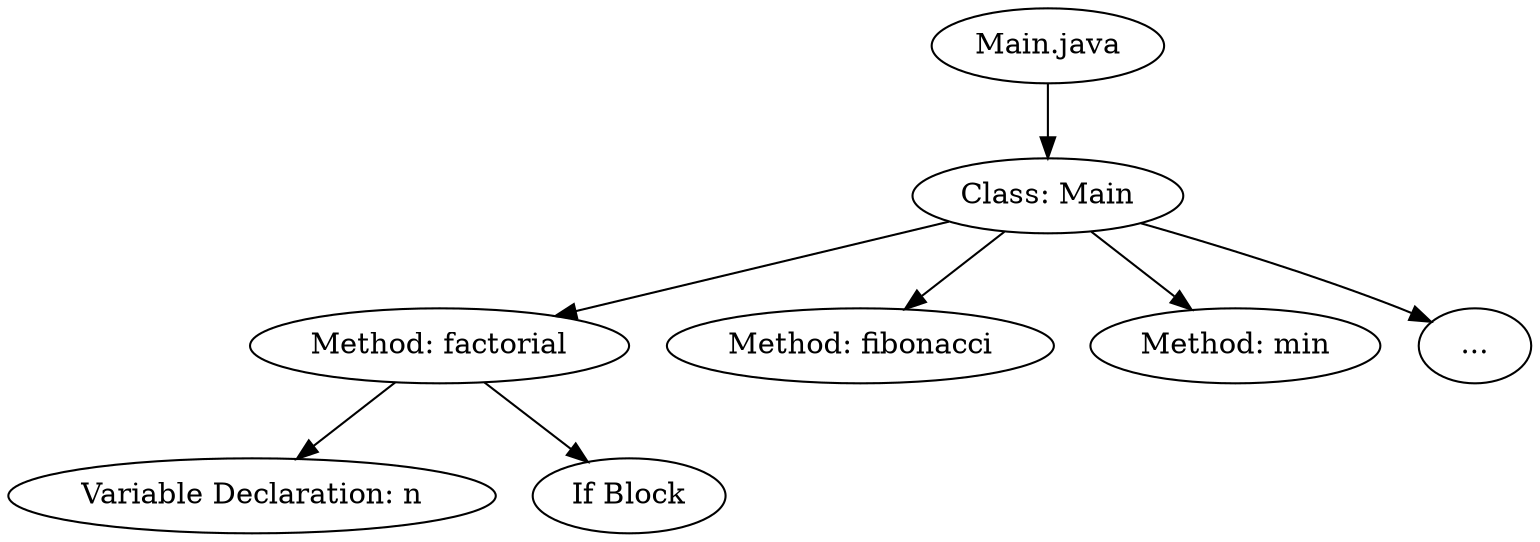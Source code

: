digraph G
{
        node [shape = ellipse];

        node0 [ label = "Main.java"];
        node1 [ label = "Class: Main"];
	node2 [ label = "Method: factorial"];
	node3 [ label = "Method: fibonacci"];
	node4 [ label = "Method: min"];
	node5 [ label = "..."];
	node6 [ label = "Variable Declaration: n"];
	node7 [ label = "If Block"];


        "node0" -> "node1";
        "node1" -> "node2";
        "node1" -> "node3";
        "node1" -> "node4";
        "node1" -> "node5";
	"node2" -> "node6";
	"node2" -> "node7";
}
